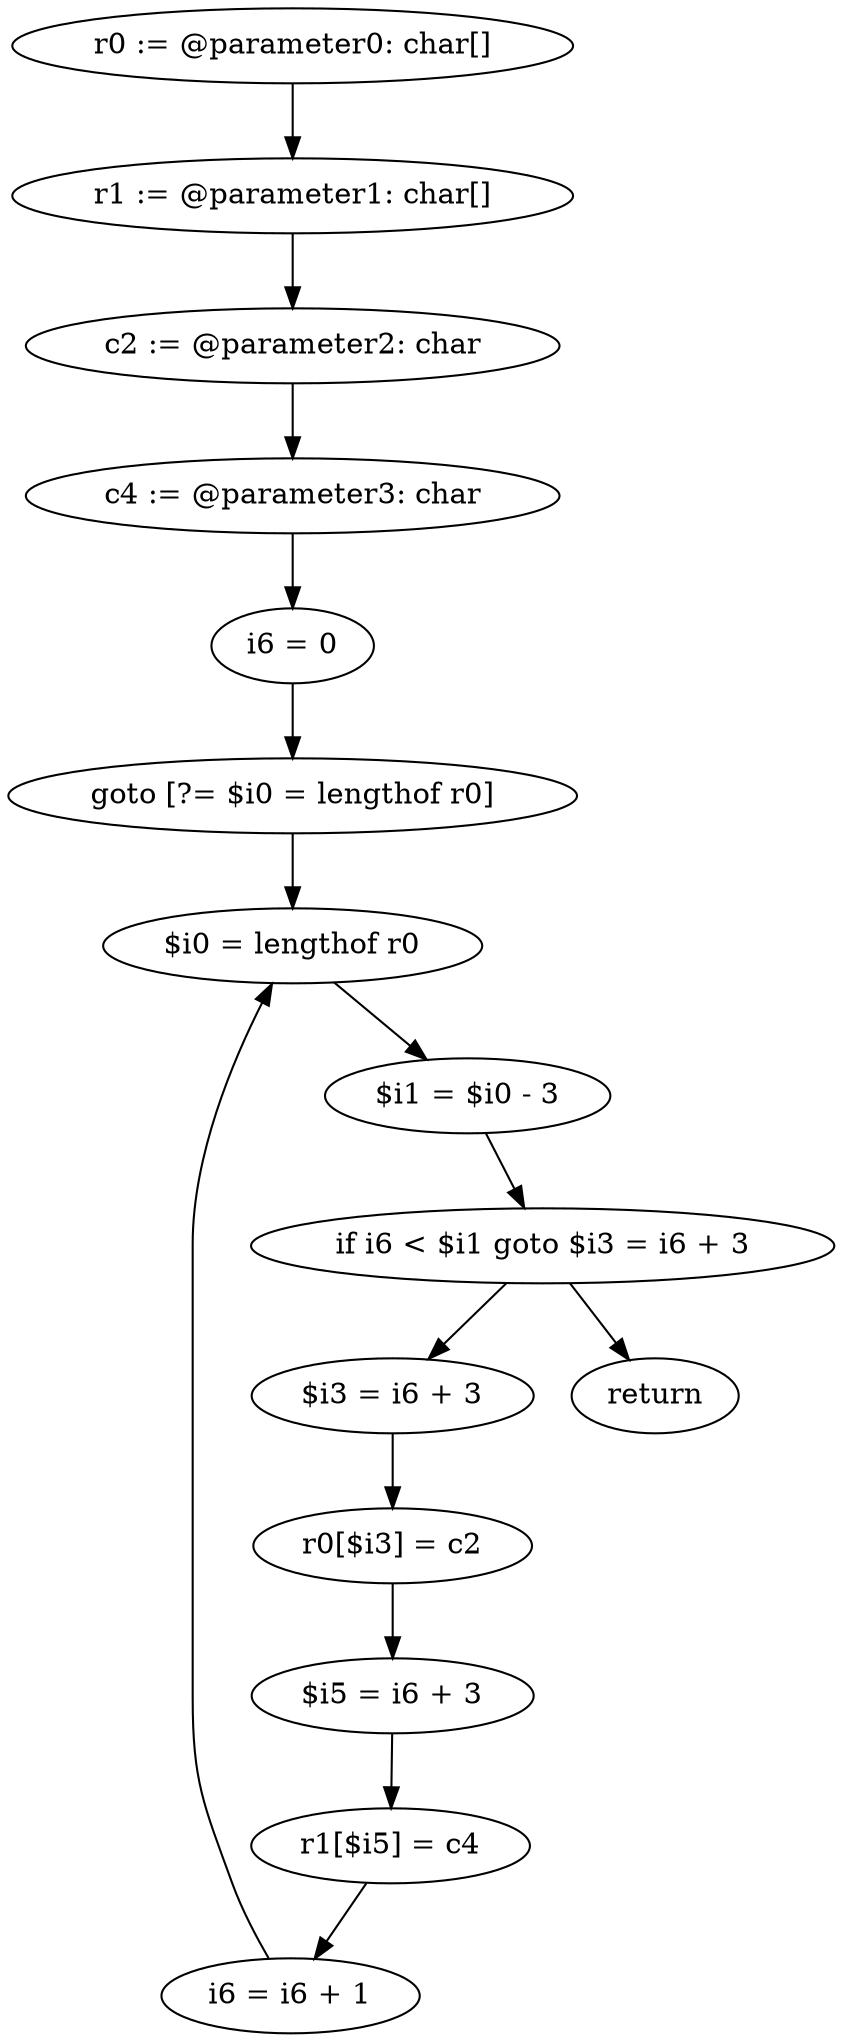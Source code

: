 digraph "unitGraph" {
    "r0 := @parameter0: char[]"
    "r1 := @parameter1: char[]"
    "c2 := @parameter2: char"
    "c4 := @parameter3: char"
    "i6 = 0"
    "goto [?= $i0 = lengthof r0]"
    "$i3 = i6 + 3"
    "r0[$i3] = c2"
    "$i5 = i6 + 3"
    "r1[$i5] = c4"
    "i6 = i6 + 1"
    "$i0 = lengthof r0"
    "$i1 = $i0 - 3"
    "if i6 < $i1 goto $i3 = i6 + 3"
    "return"
    "r0 := @parameter0: char[]"->"r1 := @parameter1: char[]";
    "r1 := @parameter1: char[]"->"c2 := @parameter2: char";
    "c2 := @parameter2: char"->"c4 := @parameter3: char";
    "c4 := @parameter3: char"->"i6 = 0";
    "i6 = 0"->"goto [?= $i0 = lengthof r0]";
    "goto [?= $i0 = lengthof r0]"->"$i0 = lengthof r0";
    "$i3 = i6 + 3"->"r0[$i3] = c2";
    "r0[$i3] = c2"->"$i5 = i6 + 3";
    "$i5 = i6 + 3"->"r1[$i5] = c4";
    "r1[$i5] = c4"->"i6 = i6 + 1";
    "i6 = i6 + 1"->"$i0 = lengthof r0";
    "$i0 = lengthof r0"->"$i1 = $i0 - 3";
    "$i1 = $i0 - 3"->"if i6 < $i1 goto $i3 = i6 + 3";
    "if i6 < $i1 goto $i3 = i6 + 3"->"return";
    "if i6 < $i1 goto $i3 = i6 + 3"->"$i3 = i6 + 3";
}
